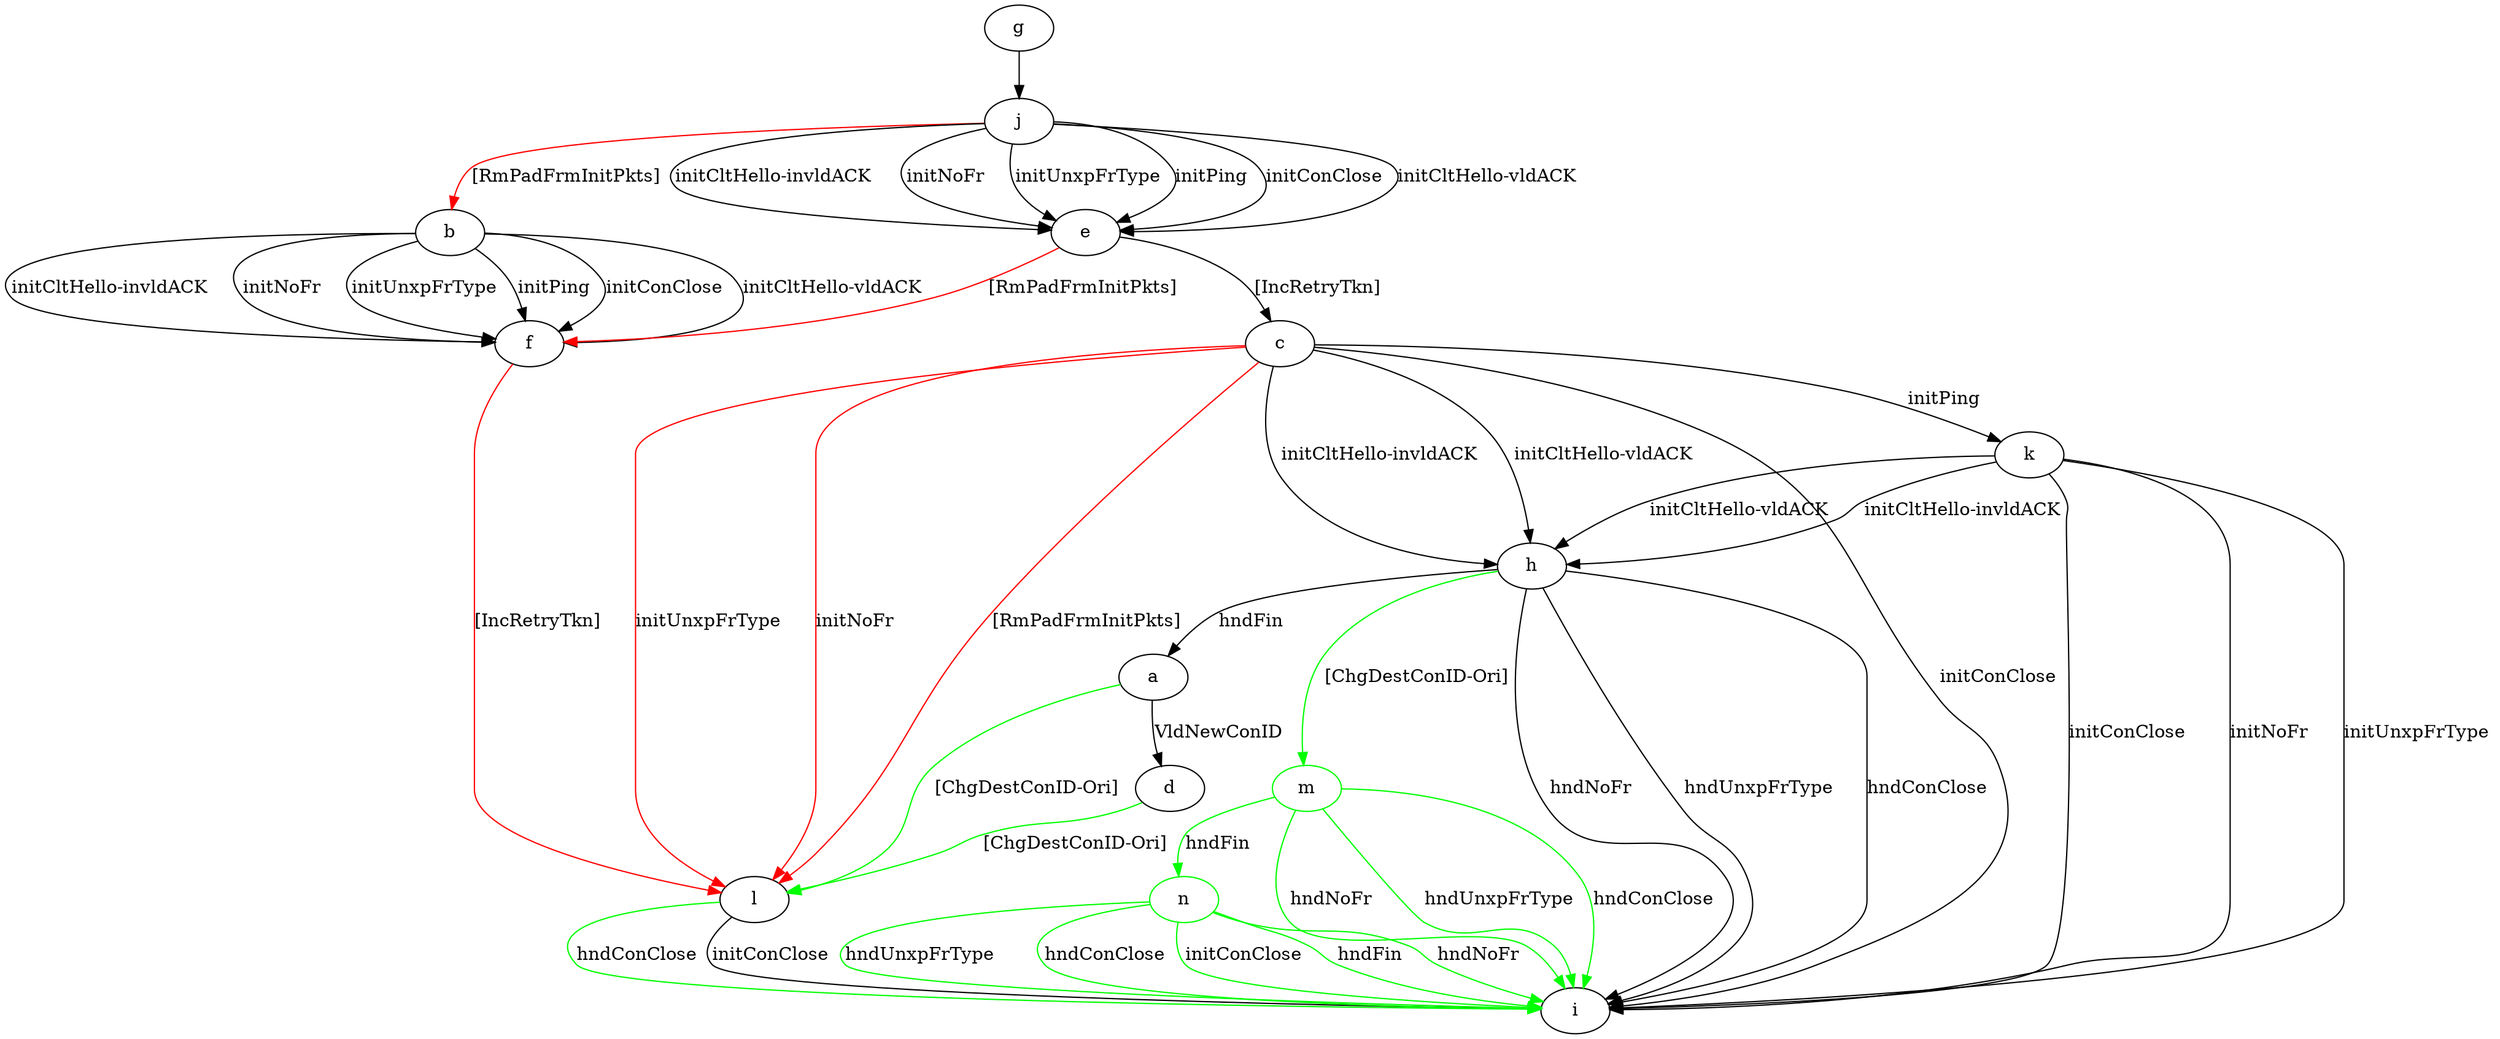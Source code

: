 digraph "" {
	a -> d	[key=0,
		label="VldNewConID "];
	a -> l	[key=0,
		color=green,
		label="[ChgDestConID-Ori] "];
	b -> f	[key=0,
		label="initPing "];
	b -> f	[key=1,
		label="initConClose "];
	b -> f	[key=2,
		label="initCltHello-vldACK "];
	b -> f	[key=3,
		label="initCltHello-invldACK "];
	b -> f	[key=4,
		label="initNoFr "];
	b -> f	[key=5,
		label="initUnxpFrType "];
	c -> h	[key=0,
		label="initCltHello-vldACK "];
	c -> h	[key=1,
		label="initCltHello-invldACK "];
	c -> i	[key=0,
		label="initConClose "];
	c -> k	[key=0,
		label="initPing "];
	c -> l	[key=0,
		color=red,
		label="initNoFr "];
	c -> l	[key=1,
		color=red,
		label="initUnxpFrType "];
	c -> l	[key=2,
		color=red,
		label="[RmPadFrmInitPkts] "];
	d -> l	[key=0,
		color=green,
		label="[ChgDestConID-Ori] "];
	e -> c	[key=0,
		label="[IncRetryTkn] "];
	e -> f	[key=0,
		color=red,
		label="[RmPadFrmInitPkts] "];
	f -> l	[key=0,
		color=red,
		label="[IncRetryTkn] "];
	g -> j	[key=0];
	h -> a	[key=0,
		label="hndFin "];
	h -> i	[key=0,
		label="hndNoFr "];
	h -> i	[key=1,
		label="hndUnxpFrType "];
	h -> i	[key=2,
		label="hndConClose "];
	m	[color=green];
	h -> m	[key=0,
		color=green,
		label="[ChgDestConID-Ori] "];
	j -> b	[key=0,
		color=red,
		label="[RmPadFrmInitPkts] "];
	j -> e	[key=0,
		label="initPing "];
	j -> e	[key=1,
		label="initConClose "];
	j -> e	[key=2,
		label="initCltHello-vldACK "];
	j -> e	[key=3,
		label="initCltHello-invldACK "];
	j -> e	[key=4,
		label="initNoFr "];
	j -> e	[key=5,
		label="initUnxpFrType "];
	k -> h	[key=0,
		label="initCltHello-vldACK "];
	k -> h	[key=1,
		label="initCltHello-invldACK "];
	k -> i	[key=0,
		label="initConClose "];
	k -> i	[key=1,
		label="initNoFr "];
	k -> i	[key=2,
		label="initUnxpFrType "];
	l -> i	[key=0,
		label="initConClose "];
	l -> i	[key=1,
		color=green,
		label="hndConClose "];
	m -> i	[key=0,
		color=green,
		label="hndNoFr "];
	m -> i	[key=1,
		color=green,
		label="hndUnxpFrType "];
	m -> i	[key=2,
		color=green,
		label="hndConClose "];
	n	[color=green];
	m -> n	[key=0,
		color=green,
		label="hndFin "];
	n -> i	[key=0,
		color=green,
		label="initConClose "];
	n -> i	[key=1,
		color=green,
		label="hndFin "];
	n -> i	[key=2,
		color=green,
		label="hndNoFr "];
	n -> i	[key=3,
		color=green,
		label="hndUnxpFrType "];
	n -> i	[key=4,
		color=green,
		label="hndConClose "];
}
